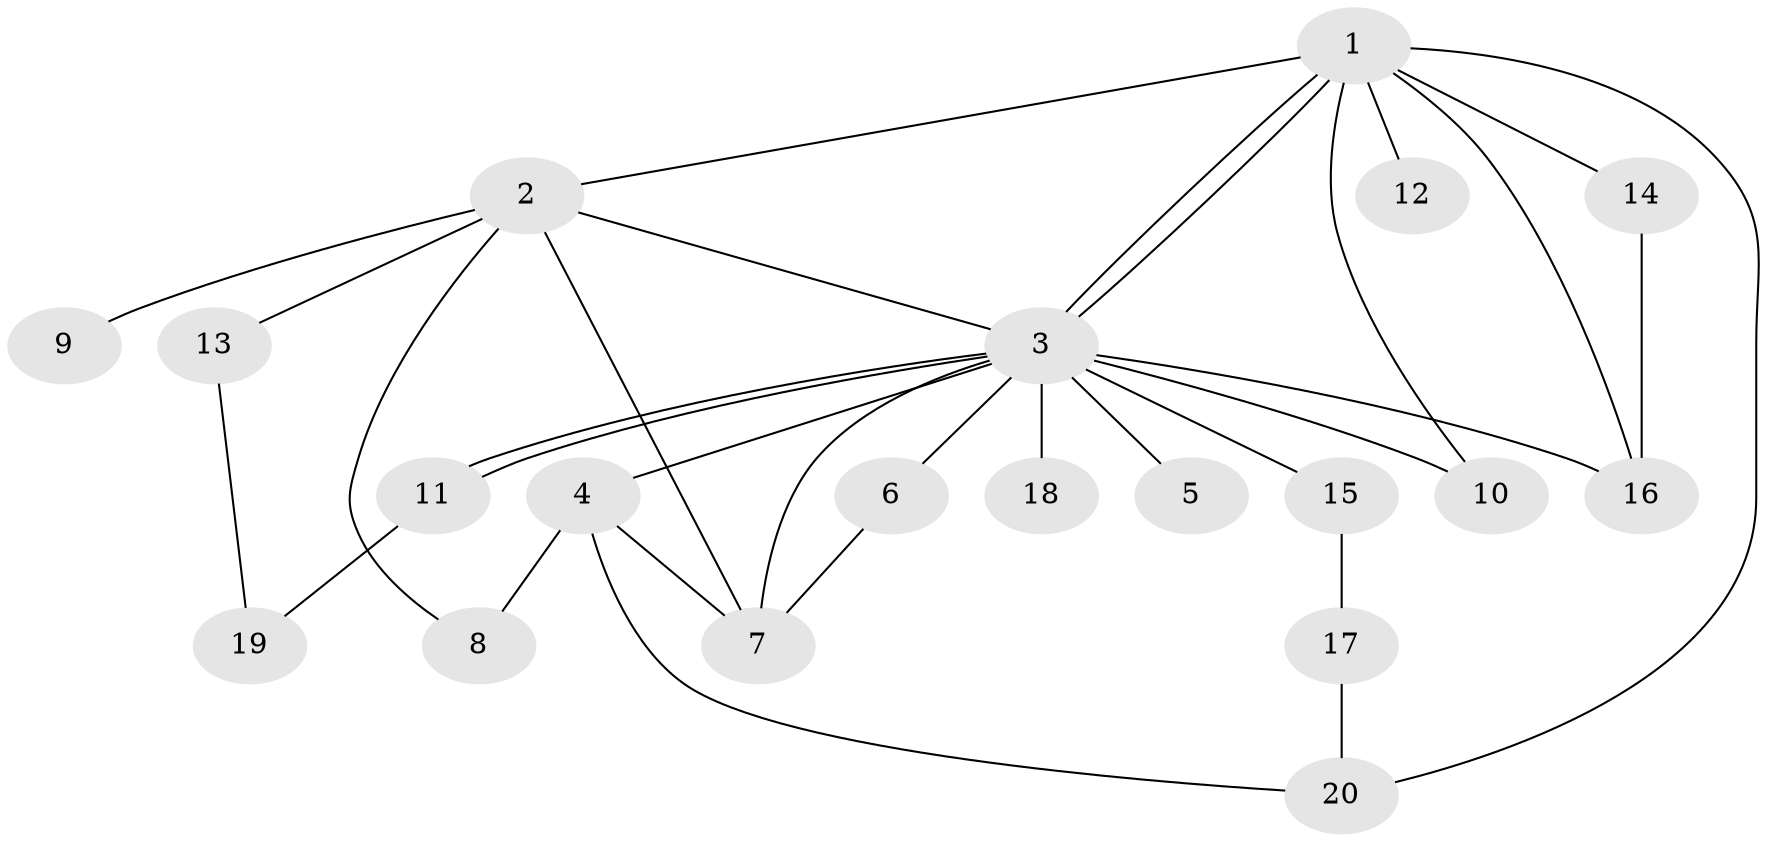 // Generated by graph-tools (version 1.1) at 2025/46/02/15/25 05:46:28]
// undirected, 20 vertices, 32 edges
graph export_dot {
graph [start="1"]
  node [color=gray90,style=filled];
  1;
  2;
  3;
  4;
  5;
  6;
  7;
  8;
  9;
  10;
  11;
  12;
  13;
  14;
  15;
  16;
  17;
  18;
  19;
  20;
  1 -- 2;
  1 -- 3;
  1 -- 3;
  1 -- 10;
  1 -- 12;
  1 -- 14;
  1 -- 16;
  1 -- 20;
  2 -- 3;
  2 -- 7;
  2 -- 8;
  2 -- 9;
  2 -- 13;
  3 -- 4;
  3 -- 5;
  3 -- 6;
  3 -- 7;
  3 -- 10;
  3 -- 11;
  3 -- 11;
  3 -- 15;
  3 -- 16;
  3 -- 18;
  4 -- 7;
  4 -- 8;
  4 -- 20;
  6 -- 7;
  11 -- 19;
  13 -- 19;
  14 -- 16;
  15 -- 17;
  17 -- 20;
}
